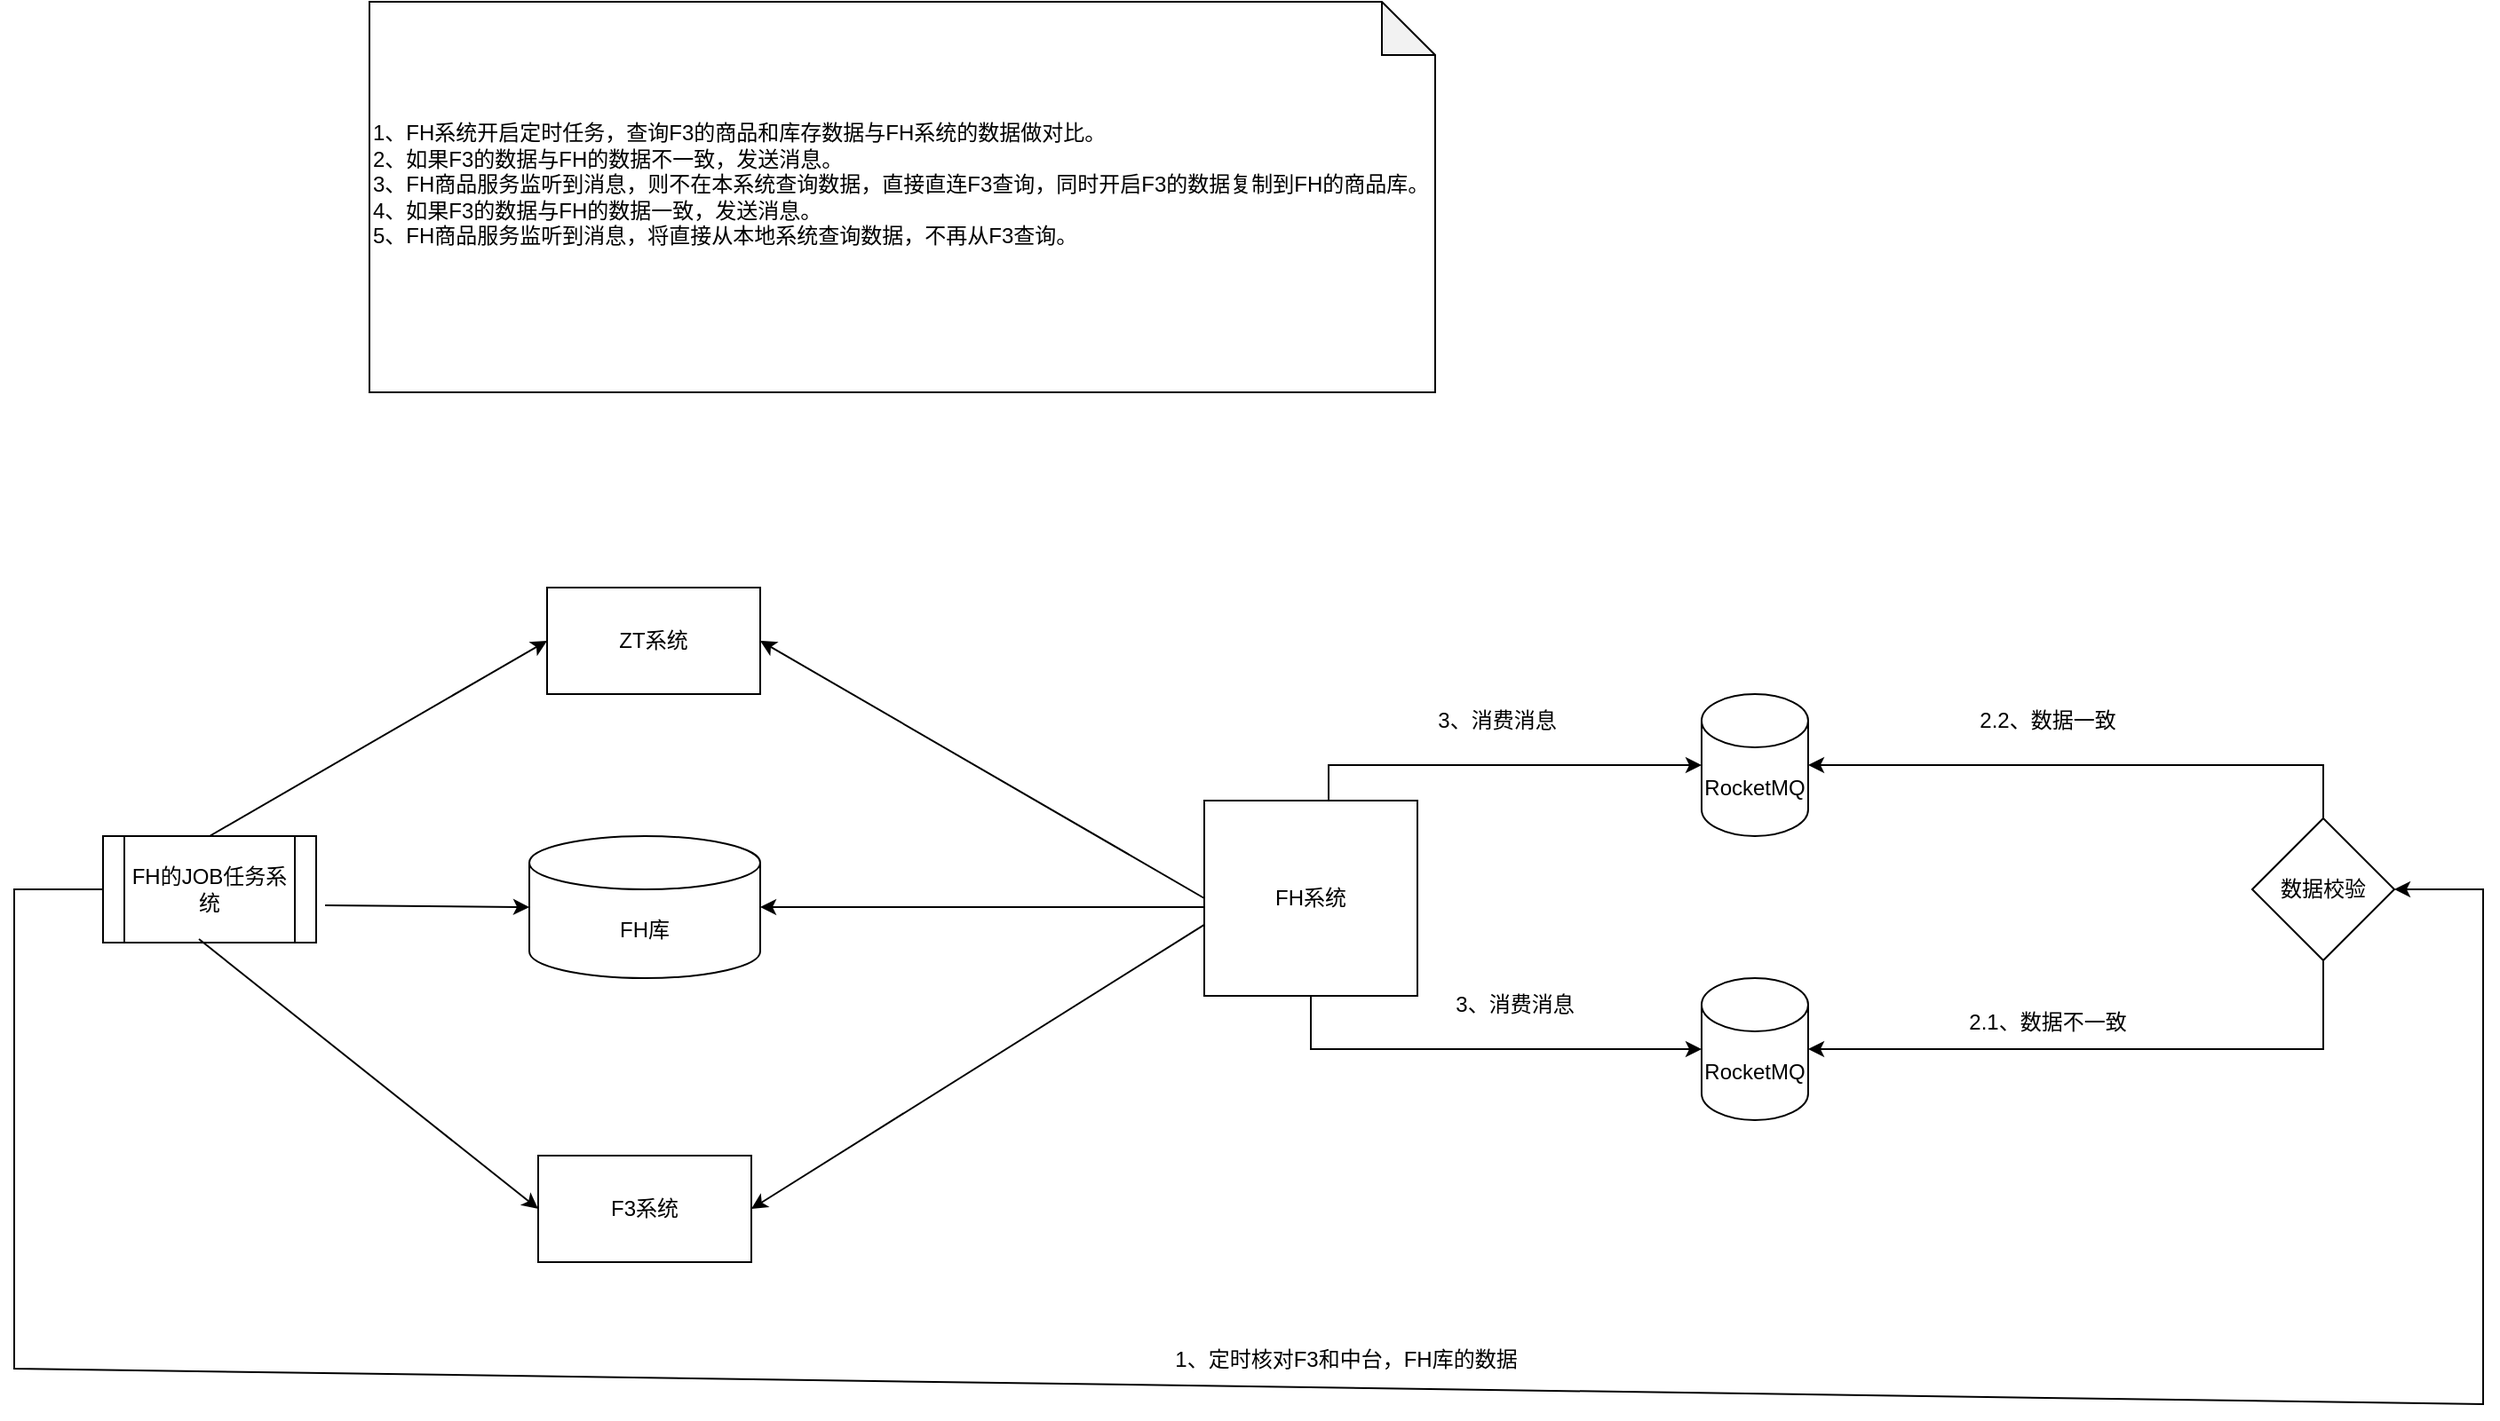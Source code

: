 <mxfile version="24.3.1" type="github">
  <diagram name="第 1 页" id="qxctrX0PizrgYXrYMGE3">
    <mxGraphModel dx="2261" dy="1915" grid="1" gridSize="10" guides="1" tooltips="1" connect="1" arrows="1" fold="1" page="1" pageScale="1" pageWidth="827" pageHeight="1169" math="0" shadow="0">
      <root>
        <mxCell id="0" />
        <mxCell id="1" parent="0" />
        <mxCell id="IpKphLsfjEBB7LEcnN2U-6" value="FH的JOB任务系统" style="shape=process;whiteSpace=wrap;html=1;backgroundOutline=1;" parent="1" vertex="1">
          <mxGeometry x="-700" y="-20" width="120" height="60" as="geometry" />
        </mxCell>
        <mxCell id="IpKphLsfjEBB7LEcnN2U-10" value="数据校验" style="rhombus;whiteSpace=wrap;html=1;" parent="1" vertex="1">
          <mxGeometry x="510" y="-30" width="80" height="80" as="geometry" />
        </mxCell>
        <mxCell id="IpKphLsfjEBB7LEcnN2U-16" value="" style="endArrow=classic;html=1;rounded=0;entryX=1;entryY=0.5;entryDx=0;entryDy=0;entryPerimeter=0;exitX=0.5;exitY=1;exitDx=0;exitDy=0;" parent="1" source="IpKphLsfjEBB7LEcnN2U-10" target="IpKphLsfjEBB7LEcnN2U-20" edge="1">
          <mxGeometry width="50" height="50" relative="1" as="geometry">
            <mxPoint x="400" y="90" as="sourcePoint" />
            <mxPoint x="270" y="100" as="targetPoint" />
            <Array as="points">
              <mxPoint x="550" y="100" />
            </Array>
          </mxGeometry>
        </mxCell>
        <mxCell id="IpKphLsfjEBB7LEcnN2U-17" value="2.1、数据不一致" style="text;html=1;align=center;verticalAlign=middle;whiteSpace=wrap;rounded=0;" parent="1" vertex="1">
          <mxGeometry x="330" y="70" width="130" height="30" as="geometry" />
        </mxCell>
        <mxCell id="IpKphLsfjEBB7LEcnN2U-18" value="" style="endArrow=classic;html=1;rounded=0;entryX=0;entryY=0.5;entryDx=0;entryDy=0;entryPerimeter=0;exitX=0.5;exitY=1;exitDx=0;exitDy=0;" parent="1" source="IpKphLsfjEBB7LEcnN2U-44" target="IpKphLsfjEBB7LEcnN2U-20" edge="1">
          <mxGeometry width="50" height="50" relative="1" as="geometry">
            <mxPoint x="160" y="320" as="sourcePoint" />
            <mxPoint x="150" y="100" as="targetPoint" />
            <Array as="points">
              <mxPoint x="-20" y="100" />
            </Array>
          </mxGeometry>
        </mxCell>
        <mxCell id="IpKphLsfjEBB7LEcnN2U-19" value="3、消费消息" style="text;html=1;align=center;verticalAlign=middle;whiteSpace=wrap;rounded=0;" parent="1" vertex="1">
          <mxGeometry x="40" y="-100" width="90" height="30" as="geometry" />
        </mxCell>
        <mxCell id="IpKphLsfjEBB7LEcnN2U-20" value="RocketMQ" style="shape=cylinder3;whiteSpace=wrap;html=1;boundedLbl=1;backgroundOutline=1;size=15;" parent="1" vertex="1">
          <mxGeometry x="200" y="60" width="60" height="80" as="geometry" />
        </mxCell>
        <mxCell id="IpKphLsfjEBB7LEcnN2U-36" value="&lt;div&gt;&lt;div&gt;&lt;div&gt;1、FH系统开启定时任务，查询F3的商品和库存数据与FH系统的数据做对比。&lt;/div&gt;&lt;div&gt;2、如果F3的数据与FH的数据不一致，发送消息。&lt;/div&gt;&lt;div&gt;3、FH商品服务监听到消息，则不在本系统查询数据，直接直连F3查询，同时开启F3的数据复制到FH的商品库。&lt;/div&gt;&lt;div&gt;4、如果F3的数据与FH的数据一致，发送消息。&lt;/div&gt;&lt;div&gt;5、FH商品服务监听到消息，将直接从本地系统查询数据，不再从F3查询。&lt;/div&gt;&lt;/div&gt;&lt;/div&gt;&lt;div&gt;&lt;br&gt;&lt;/div&gt;" style="shape=note;whiteSpace=wrap;html=1;backgroundOutline=1;darkOpacity=0.05;align=left;" parent="1" vertex="1">
          <mxGeometry x="-550" y="-490" width="600" height="220" as="geometry" />
        </mxCell>
        <mxCell id="IpKphLsfjEBB7LEcnN2U-42" value="2.2、数据一致" style="text;html=1;align=center;verticalAlign=middle;whiteSpace=wrap;rounded=0;" parent="1" vertex="1">
          <mxGeometry x="350" y="-100" width="90" height="30" as="geometry" />
        </mxCell>
        <mxCell id="IpKphLsfjEBB7LEcnN2U-43" value="RocketMQ" style="shape=cylinder3;whiteSpace=wrap;html=1;boundedLbl=1;backgroundOutline=1;size=15;" parent="1" vertex="1">
          <mxGeometry x="200" y="-100" width="60" height="80" as="geometry" />
        </mxCell>
        <mxCell id="IpKphLsfjEBB7LEcnN2U-44" value="FH系统" style="rounded=0;whiteSpace=wrap;html=1;" parent="1" vertex="1">
          <mxGeometry x="-80" y="-40" width="120" height="110" as="geometry" />
        </mxCell>
        <mxCell id="IpKphLsfjEBB7LEcnN2U-46" value="ZT系统" style="rounded=0;whiteSpace=wrap;html=1;" parent="1" vertex="1">
          <mxGeometry x="-450" y="-160" width="120" height="60" as="geometry" />
        </mxCell>
        <mxCell id="IpKphLsfjEBB7LEcnN2U-49" value="FH库" style="shape=cylinder3;whiteSpace=wrap;html=1;boundedLbl=1;backgroundOutline=1;size=15;" parent="1" vertex="1">
          <mxGeometry x="-460" y="-20" width="130" height="80" as="geometry" />
        </mxCell>
        <mxCell id="IpKphLsfjEBB7LEcnN2U-52" value="F3系统" style="rounded=0;whiteSpace=wrap;html=1;" parent="1" vertex="1">
          <mxGeometry x="-455" y="160" width="120" height="60" as="geometry" />
        </mxCell>
        <mxCell id="IpKphLsfjEBB7LEcnN2U-56" style="edgeStyle=orthogonalEdgeStyle;rounded=0;orthogonalLoop=1;jettySize=auto;html=1;exitX=0.5;exitY=0;exitDx=0;exitDy=0;entryX=1;entryY=0.5;entryDx=0;entryDy=0;entryPerimeter=0;" parent="1" source="IpKphLsfjEBB7LEcnN2U-10" target="IpKphLsfjEBB7LEcnN2U-43" edge="1">
          <mxGeometry relative="1" as="geometry" />
        </mxCell>
        <mxCell id="IpKphLsfjEBB7LEcnN2U-57" value="" style="endArrow=classic;html=1;rounded=0;entryX=0;entryY=0.5;entryDx=0;entryDy=0;entryPerimeter=0;" parent="1" target="IpKphLsfjEBB7LEcnN2U-43" edge="1">
          <mxGeometry width="50" height="50" relative="1" as="geometry">
            <mxPoint x="-10" y="-40" as="sourcePoint" />
            <mxPoint x="30" y="20" as="targetPoint" />
            <Array as="points">
              <mxPoint x="-10" y="-60" />
            </Array>
          </mxGeometry>
        </mxCell>
        <mxCell id="IpKphLsfjEBB7LEcnN2U-58" value="3、消费消息" style="text;html=1;align=center;verticalAlign=middle;whiteSpace=wrap;rounded=0;" parent="1" vertex="1">
          <mxGeometry x="50" y="60" width="90" height="30" as="geometry" />
        </mxCell>
        <mxCell id="IpKphLsfjEBB7LEcnN2U-73" value="" style="endArrow=classic;html=1;rounded=0;exitX=1.042;exitY=0.65;exitDx=0;exitDy=0;exitPerimeter=0;" parent="1" source="IpKphLsfjEBB7LEcnN2U-6" edge="1">
          <mxGeometry width="50" height="50" relative="1" as="geometry">
            <mxPoint x="-510" y="70" as="sourcePoint" />
            <mxPoint x="-460" y="20" as="targetPoint" />
          </mxGeometry>
        </mxCell>
        <mxCell id="IpKphLsfjEBB7LEcnN2U-74" value="" style="endArrow=classic;html=1;rounded=0;exitX=0.45;exitY=0.967;exitDx=0;exitDy=0;exitPerimeter=0;entryX=0;entryY=0.5;entryDx=0;entryDy=0;" parent="1" source="IpKphLsfjEBB7LEcnN2U-6" target="IpKphLsfjEBB7LEcnN2U-52" edge="1">
          <mxGeometry width="50" height="50" relative="1" as="geometry">
            <mxPoint x="-580" y="190" as="sourcePoint" />
            <mxPoint x="-530" y="140" as="targetPoint" />
          </mxGeometry>
        </mxCell>
        <mxCell id="IpKphLsfjEBB7LEcnN2U-75" value="" style="endArrow=classic;html=1;rounded=0;exitX=0.5;exitY=0;exitDx=0;exitDy=0;entryX=0;entryY=0.5;entryDx=0;entryDy=0;" parent="1" source="IpKphLsfjEBB7LEcnN2U-6" target="IpKphLsfjEBB7LEcnN2U-46" edge="1">
          <mxGeometry width="50" height="50" relative="1" as="geometry">
            <mxPoint x="-490" y="-80" as="sourcePoint" />
            <mxPoint x="-440" y="-130" as="targetPoint" />
          </mxGeometry>
        </mxCell>
        <mxCell id="IpKphLsfjEBB7LEcnN2U-77" value="" style="endArrow=classic;html=1;rounded=0;exitX=0;exitY=0.5;exitDx=0;exitDy=0;entryX=1;entryY=0.5;entryDx=0;entryDy=0;" parent="1" source="IpKphLsfjEBB7LEcnN2U-6" target="IpKphLsfjEBB7LEcnN2U-10" edge="1">
          <mxGeometry width="50" height="50" relative="1" as="geometry">
            <mxPoint x="-740" y="130" as="sourcePoint" />
            <mxPoint x="642" y="370" as="targetPoint" />
            <Array as="points">
              <mxPoint x="-750" y="10" />
              <mxPoint x="-750" y="280" />
              <mxPoint x="640" y="300" />
              <mxPoint x="640" y="10" />
            </Array>
          </mxGeometry>
        </mxCell>
        <mxCell id="IpKphLsfjEBB7LEcnN2U-78" value="" style="endArrow=classic;html=1;rounded=0;entryX=1;entryY=0.5;entryDx=0;entryDy=0;exitX=0;exitY=0.636;exitDx=0;exitDy=0;exitPerimeter=0;" parent="1" source="IpKphLsfjEBB7LEcnN2U-44" target="IpKphLsfjEBB7LEcnN2U-52" edge="1">
          <mxGeometry width="50" height="50" relative="1" as="geometry">
            <mxPoint x="-260" y="170" as="sourcePoint" />
            <mxPoint x="-210" y="120" as="targetPoint" />
          </mxGeometry>
        </mxCell>
        <mxCell id="IpKphLsfjEBB7LEcnN2U-79" value="" style="endArrow=classic;html=1;rounded=0;entryX=1;entryY=0.5;entryDx=0;entryDy=0;entryPerimeter=0;" parent="1" target="IpKphLsfjEBB7LEcnN2U-49" edge="1">
          <mxGeometry width="50" height="50" relative="1" as="geometry">
            <mxPoint x="-80" y="20" as="sourcePoint" />
            <mxPoint x="-220" y="-10" as="targetPoint" />
          </mxGeometry>
        </mxCell>
        <mxCell id="IpKphLsfjEBB7LEcnN2U-80" value="" style="endArrow=classic;html=1;rounded=0;entryX=1;entryY=0.5;entryDx=0;entryDy=0;exitX=0;exitY=0.5;exitDx=0;exitDy=0;" parent="1" source="IpKphLsfjEBB7LEcnN2U-44" target="IpKphLsfjEBB7LEcnN2U-46" edge="1">
          <mxGeometry width="50" height="50" relative="1" as="geometry">
            <mxPoint x="-170" y="-40" as="sourcePoint" />
            <mxPoint x="-120" y="-90" as="targetPoint" />
          </mxGeometry>
        </mxCell>
        <mxCell id="IpKphLsfjEBB7LEcnN2U-81" value="1、定时核对F3和中台，FH库的数据" style="text;html=1;align=center;verticalAlign=middle;whiteSpace=wrap;rounded=0;" parent="1" vertex="1">
          <mxGeometry x="-130" y="260" width="260" height="30" as="geometry" />
        </mxCell>
      </root>
    </mxGraphModel>
  </diagram>
</mxfile>
